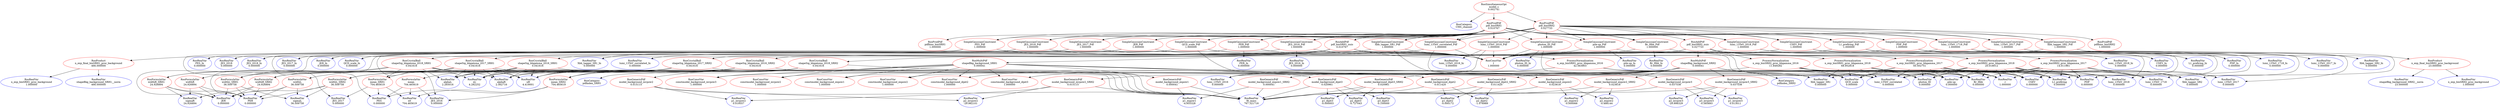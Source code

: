 digraph "model_s"{
"model_s" [ color=red, label="RooSimultaneousOpt\nmodel_s\n0.002741"];
"CMS_channel" [ color=blue, label="RooCategory\nCMS_channel"];
"pdf_binSRH1" [ color=red, label="RooProdPdf\npdf_binSRH1\n0.010767"];
"Br_Hbb_Pdf" [ color=red, label="SimpleGaussianConstraint\nBr_Hbb_Pdf\n1.000000"];
"Br_Hbb" [ color=blue, label="RooRealVar\nBr_Hbb\n0.000000"];
"Br_Hbb_In" [ color=blue, label="RooRealVar\nBr_Hbb_In\n0.000000"];
"1" [ color=red, label="RooConstVar\n1\n1.000000"];
"CSEV_Pdf" [ color=red, label="SimpleGaussianConstraint\nCSEV_Pdf\n1.000000"];
"CSEV" [ color=blue, label="RooRealVar\nCSEV\n0.000000"];
"CSEV_In" [ color=blue, label="RooRealVar\nCSEV_In\n0.000000"];
"L1_prefiring_Pdf" [ color=red, label="SimpleGaussianConstraint\nL1_prefiring_Pdf\n1.000000"];
"L1_prefiring" [ color=blue, label="RooRealVar\nL1_prefiring\n0.000000"];
"L1_prefiring_In" [ color=blue, label="RooRealVar\nL1_prefiring_In\n0.000000"];
"PDF_Pdf" [ color=red, label="SimpleGaussianConstraint\nPDF_Pdf\n1.000000"];
"PDF" [ color=blue, label="RooRealVar\nPDF\n0.000000"];
"PDF_In" [ color=blue, label="RooRealVar\nPDF_In\n0.000000"];
"QCD_scale_Pdf" [ color=red, label="SimpleGaussianConstraint\nQCD_scale_Pdf\n1.000000"];
"QCD_scale" [ color=blue, label="RooRealVar\nQCD_scale\n0.000000"];
"QCD_scale_In" [ color=blue, label="RooRealVar\nQCD_scale_In\n0.000000"];
"Xbb_tagger_SR1_Pdf" [ color=red, label="SimpleGaussianConstraint\nXbb_tagger_SR1_Pdf\n1.000000"];
"Xbb_tagger_SR1" [ color=blue, label="RooRealVar\nXbb_tagger_SR1\n0.000000"];
"Xbb_tagger_SR1_In" [ color=blue, label="RooRealVar\nXbb_tagger_SR1_In\n0.000000"];
"Xbb_tagger_SR2_Pdf" [ color=red, label="SimpleGaussianConstraint\nXbb_tagger_SR2_Pdf\n1.000000"];
"Xbb_tagger_SR2" [ color=blue, label="RooRealVar\nXbb_tagger_SR2\n0.000000"];
"Xbb_tagger_SR2_In" [ color=blue, label="RooRealVar\nXbb_tagger_SR2_In\n0.000000"];
"lumi_13TeV_1718_Pdf" [ color=red, label="SimpleGaussianConstraint\nlumi_13TeV_1718_Pdf\n1.000000"];
"lumi_13TeV_1718" [ color=blue, label="RooRealVar\nlumi_13TeV_1718\n0.000000"];
"lumi_13TeV_1718_In" [ color=blue, label="RooRealVar\nlumi_13TeV_1718_In\n0.000000"];
"lumi_13TeV_2016_Pdf" [ color=red, label="SimpleGaussianConstraint\nlumi_13TeV_2016_Pdf\n1.000000"];
"lumi_13TeV_2016" [ color=blue, label="RooRealVar\nlumi_13TeV_2016\n0.000000"];
"lumi_13TeV_2016_In" [ color=blue, label="RooRealVar\nlumi_13TeV_2016_In\n0.000000"];
"lumi_13TeV_2017_Pdf" [ color=red, label="SimpleGaussianConstraint\nlumi_13TeV_2017_Pdf\n1.000000"];
"lumi_13TeV_2017" [ color=blue, label="RooRealVar\nlumi_13TeV_2017\n0.000000"];
"lumi_13TeV_2017_In" [ color=blue, label="RooRealVar\nlumi_13TeV_2017_In\n0.000000"];
"lumi_13TeV_2018_Pdf" [ color=red, label="SimpleGaussianConstraint\nlumi_13TeV_2018_Pdf\n1.000000"];
"lumi_13TeV_2018" [ color=blue, label="RooRealVar\nlumi_13TeV_2018\n0.000000"];
"lumi_13TeV_2018_In" [ color=blue, label="RooRealVar\nlumi_13TeV_2018_In\n0.000000"];
"lumi_13TeV_correlated_Pdf" [ color=red, label="SimpleGaussianConstraint\nlumi_13TeV_correlated_Pdf\n1.000000"];
"lumi_13TeV_correlated" [ color=blue, label="RooRealVar\nlumi_13TeV_correlated\n0.000000"];
"lumi_13TeV_correlated_In" [ color=blue, label="RooRealVar\nlumi_13TeV_correlated_In\n0.000000"];
"photon_ID_Pdf" [ color=red, label="SimpleGaussianConstraint\nphoton_ID_Pdf\n1.000000"];
"photon_ID" [ color=blue, label="RooRealVar\nphoton_ID\n0.000000"];
"photon_ID_In" [ color=blue, label="RooRealVar\nphoton_ID_In\n0.000000"];
"pile-up_Pdf" [ color=red, label="SimpleGaussianConstraint\npile-up_Pdf\n1.000000"];
"pile-up" [ color=blue, label="RooRealVar\npile-up\n0.000000"];
"pile-up_In" [ color=blue, label="RooRealVar\npile-up_In\n0.000000"];
"JES_2016_Pdf" [ color=red, label="SimpleGaussianConstraint\nJES_2016_Pdf\n1.000000"];
"JES_2016" [ color=blue, label="RooRealVar\nJES_2016\n0.000000"];
"JES_2016_In" [ color=blue, label="RooRealVar\nJES_2016_In\n0.000000"];
"JES_2017_Pdf" [ color=red, label="SimpleGaussianConstraint\nJES_2017_Pdf\n1.000000"];
"JES_2017" [ color=blue, label="RooRealVar\nJES_2017\n0.000000"];
"JES_2017_In" [ color=blue, label="RooRealVar\nJES_2017_In\n0.000000"];
"JES_2018_Pdf" [ color=red, label="SimpleGaussianConstraint\nJES_2018_Pdf\n1.000000"];
"JES_2018" [ color=blue, label="RooRealVar\nJES_2018\n0.000000"];
"JES_2018_In" [ color=blue, label="RooRealVar\nJES_2018_In\n0.000000"];
"JER_Pdf" [ color=red, label="SimpleGaussianConstraint\nJER_Pdf\n1.000000"];
"JER" [ color=blue, label="RooRealVar\nJER\n0.000000"];
"JER_In" [ color=blue, label="RooRealVar\nJER_In\n0.000000"];
"PES_Pdf" [ color=red, label="SimpleGaussianConstraint\nPES_Pdf\n1.000000"];
"PES" [ color=blue, label="RooRealVar\nPES\n0.000000"];
"PES_In" [ color=blue, label="RooRealVar\nPES_In\n0.000000"];
"PER_Pdf" [ color=red, label="SimpleGaussianConstraint\nPER_Pdf\n1.000000"];
"PER" [ color=blue, label="RooRealVar\nPER\n0.000000"];
"PER_In" [ color=blue, label="RooRealVar\nPER_In\n0.000000"];
"pdf_binSRH1_nuis" [ color=red, label="RooAddPdf\npdf_binSRH1_nuis\n0.010767"];
"shapeSig_bbgamma_2016_SRH1" [ color=red, label="RooCrystalBall\nshapeSig_bbgamma_2016_SRH1\n0.041616"];
"fit_mass" [ color=blue, label="RooRealVar\nfit_mass\n767.321716"];
"mean" [ color=red, label="RooFormulaVar\nmean\n704.465619"];
"x0" [ color=blue, label="RooRealVar\nx0\n704.465619"];
"widthL" [ color=red, label="RooFormulaVar\nwidthL\n36.509758"];
"sigmaL" [ color=blue, label="RooRealVar\nsigmaL\n36.509758"];
"widthR" [ color=red, label="RooFormulaVar\nwidthR\n24.926894"];
"sigmaR" [ color=blue, label="RooRealVar\nsigmaR\n24.926894"];
"alphaL" [ color=blue, label="RooRealVar\nalphaL\n2.265016"];
"nL" [ color=blue, label="RooRealVar\nnL\n4.282252"];
"alphaR" [ color=blue, label="RooRealVar\nalphaR\n2.562716"];
"nR" [ color=blue, label="RooRealVar\nnR\n4.419001"];
"n_exp_binSRH1_proc_bbgamma_2016" [ color=red, label="ProcessNormalization\nn_exp_binSRH1_proc_bbgamma_2016\n42.563903"];
"r" [ color=blue, label="RooRealVar\nr\n1.000000"];
"shapeSig_bbgamma_2017_SRH1" [ color=red, label="RooCrystalBall\nshapeSig_bbgamma_2017_SRH1\n0.041616"];
"mean_SRH1" [ color=red, label="RooFormulaVar\nmean_SRH1\n704.465619"];
"widthL_SRH1" [ color=red, label="RooFormulaVar\nwidthL_SRH1\n36.509758"];
"widthR_SRH1" [ color=red, label="RooFormulaVar\nwidthR_SRH1\n24.926894"];
"n_exp_binSRH1_proc_bbgamma_2017" [ color=red, label="ProcessNormalization\nn_exp_binSRH1_proc_bbgamma_2017\n50.502751"];
"shapeSig_bbgamma_2018_SRH1" [ color=red, label="RooCrystalBall\nshapeSig_bbgamma_2018_SRH1\n0.041616"];
"n_exp_binSRH1_proc_bbgamma_2018" [ color=red, label="ProcessNormalization\nn_exp_binSRH1_proc_bbgamma_2018\n68.952818"];
"shapeBkg_background_SRH1" [ color=red, label="RooMultiPdf\nshapeBkg_background_SRH1\n0.000041"];
"pdfindex_SRH1" [ color=blue, label="RooCategory\npdfindex_SRH1"];
"model_background_expow1" [ color=red, label="RooGenericPdf\nmodel_background_expow1\n0.000041"];
"p1_expow1" [ color=blue, label="RooRealVar\np1_expow1\n-4.955328"];
"constmodel_background_expow1" [ color=red, label="RooConstVar\nconstmodel_background_expow1\n1.000000"];
"model_background_expow2" [ color=red, label="RooGenericPdf\nmodel_background_expow2\n0.023618"];
"p1_expow2" [ color=blue, label="RooRealVar\np1_expow2\n-0.000066"];
"p2_expow2" [ color=blue, label="RooRealVar\np2_expow2\n-0.488144"];
"constmodel_background_expow2" [ color=red, label="RooConstVar\nconstmodel_background_expow2\n1.000000"];
"model_background_dijet2" [ color=red, label="RooGenericPdf\nmodel_background_dijet2\n0.011420"];
"p1_dijet2" [ color=blue, label="RooRealVar\np1_dijet2\n-0.000172"];
"p2_dijet2" [ color=blue, label="RooRealVar\np2_dijet2\n-1.076989"];
"constmodel_background_dijet2" [ color=red, label="RooConstVar\nconstmodel_background_dijet2\n1.000000"];
"model_background_dijet3" [ color=red, label="RooGenericPdf\nmodel_background_dijet3\n0.020961"];
"p1_dijet3" [ color=blue, label="RooRealVar\np1_dijet3\n-0.000003"];
"p2_dijet3" [ color=blue, label="RooRealVar\np2_dijet3\n-0.727043"];
"p3_dijet3" [ color=blue, label="RooRealVar\np3_dijet3\n-0.100000"];
"constmodel_background_dijet3" [ color=red, label="RooConstVar\nconstmodel_background_dijet3\n1.000000"];
"model_background_invpow2" [ color=red, label="RooGenericPdf\nmodel_background_invpow2\n0.015115"];
"p1_invpow2" [ color=blue, label="RooRealVar\np1_invpow2\n0.019557"];
"p2_invpow2" [ color=blue, label="RooRealVar\np2_invpow2\n-29.982101"];
"constmodel_background_invpow2" [ color=red, label="RooConstVar\nconstmodel_background_invpow2\n1.000000"];
"model_background_invpow3" [ color=red, label="RooGenericPdf\nmodel_background_invpow3\n0.037538"];
"p1_invpow3" [ color=blue, label="RooRealVar\np1_invpow3\n0.013011"];
"p2_invpow3" [ color=blue, label="RooRealVar\np2_invpow3\n-29.998329"];
"p3_invpow3" [ color=blue, label="RooRealVar\np3_invpow3\n-0.585893"];
"constmodel_background_invpow3" [ color=red, label="RooConstVar\nconstmodel_background_invpow3\n1.000000"];
"n_exp_final_binSRH1_proc_background" [ color=red, label="RooProduct\nn_exp_final_binSRH1_proc_background\n466.000000"];
"n_exp_binSRH1_proc_background" [ color=blue, label="RooRealVar\nn_exp_binSRH1_proc_background\n1.000000"];
"shapeBkg_background_SRH1__norm" [ color=blue, label="RooRealVar\nshapeBkg_background_SRH1__norm\n466.000000"];
"pdfbins_binSRH1" [ color=red, label="RooProdPdf\npdfbins_binSRH1\n1.000000"];
"pdf_binSRH2" [ color=red, label="RooProdPdf\npdf_binSRH2\n0.027733"];
"pdf_binSRH2_nuis" [ color=red, label="RooAddPdf\npdf_binSRH2_nuis\n0.027733"];
"shapeSig_bbgamma_2016_SRH2" [ color=red, label="RooCrystalBall\nshapeSig_bbgamma_2016_SRH2\n0.041616"];
"mean_SRH2" [ color=red, label="RooFormulaVar\nmean_SRH2\n704.465619"];
"widthL_SRH2" [ color=red, label="RooFormulaVar\nwidthL_SRH2\n36.509758"];
"widthR_SRH2" [ color=red, label="RooFormulaVar\nwidthR_SRH2\n24.926894"];
"n_exp_binSRH2_proc_bbgamma_2016" [ color=red, label="ProcessNormalization\nn_exp_binSRH2_proc_bbgamma_2016\n11.849282"];
"shapeSig_bbgamma_2017_SRH2" [ color=red, label="RooCrystalBall\nshapeSig_bbgamma_2017_SRH2\n0.041616"];
"n_exp_binSRH2_proc_bbgamma_2017" [ color=red, label="ProcessNormalization\nn_exp_binSRH2_proc_bbgamma_2017\n14.011961"];
"shapeSig_bbgamma_2018_SRH2" [ color=red, label="RooCrystalBall\nshapeSig_bbgamma_2018_SRH2\n0.041616"];
"n_exp_binSRH2_proc_bbgamma_2018" [ color=red, label="ProcessNormalization\nn_exp_binSRH2_proc_bbgamma_2018\n20.018012"];
"shapeBkg_background_SRH2" [ color=red, label="RooMultiPdf\nshapeBkg_background_SRH2\n0.000041"];
"pdfindex_SRH2" [ color=blue, label="RooCategory\npdfindex_SRH2"];
"model_background_expow1_SRH2" [ color=red, label="RooGenericPdf\nmodel_background_expow1_SRH2\n0.000041"];
"model_background_expow2_SRH2" [ color=red, label="RooGenericPdf\nmodel_background_expow2_SRH2\n0.023618"];
"model_background_dijet2_SRH2" [ color=red, label="RooGenericPdf\nmodel_background_dijet2_SRH2\n0.011420"];
"model_background_dijet3_SRH2" [ color=red, label="RooGenericPdf\nmodel_background_dijet3_SRH2\n0.020961"];
"model_background_invpow2_SRH2" [ color=red, label="RooGenericPdf\nmodel_background_invpow2_SRH2\n0.015115"];
"model_background_invpow3_SRH2" [ color=red, label="RooGenericPdf\nmodel_background_invpow3_SRH2\n0.037538"];
"n_exp_final_binSRH2_proc_background" [ color=red, label="RooProduct\nn_exp_final_binSRH2_proc_background\n23.000000"];
"n_exp_binSRH2_proc_background" [ color=blue, label="RooRealVar\nn_exp_binSRH2_proc_background\n1.000000"];
"shapeBkg_background_SRH2__norm" [ color=blue, label="RooRealVar\nshapeBkg_background_SRH2__norm\n23.000000"];
"pdfbins_binSRH2" [ color=red, label="RooProdPdf\npdfbins_binSRH2\n1.000000"];
"lumi_13TeV_2018_Pdf" -> "1";
"lumi_13TeV_2018_Pdf" -> "lumi_13TeV_2018_In";
"lumi_13TeV_2018_Pdf" -> "lumi_13TeV_2018";
"n_exp_binSRH2_proc_bbgamma_2017" -> "L1_prefiring";
"n_exp_binSRH2_proc_bbgamma_2017" -> "r";
"n_exp_binSRH2_proc_bbgamma_2017" -> "Br_Hbb";
"n_exp_binSRH2_proc_bbgamma_2017" -> "PDF";
"n_exp_binSRH2_proc_bbgamma_2017" -> "Xbb_tagger_SR2";
"n_exp_binSRH2_proc_bbgamma_2017" -> "CSEV";
"n_exp_binSRH2_proc_bbgamma_2017" -> "lumi_13TeV_2017";
"n_exp_binSRH2_proc_bbgamma_2017" -> "photon_ID";
"n_exp_binSRH2_proc_bbgamma_2017" -> "pile-up";
"n_exp_binSRH2_proc_bbgamma_2017" -> "lumi_13TeV_correlated";
"n_exp_binSRH2_proc_bbgamma_2017" -> "QCD_scale";
"n_exp_binSRH2_proc_bbgamma_2017" -> "lumi_13TeV_1718";
"n_exp_binSRH1_proc_bbgamma_2016" -> "L1_prefiring";
"n_exp_binSRH1_proc_bbgamma_2016" -> "r";
"n_exp_binSRH1_proc_bbgamma_2016" -> "Br_Hbb";
"n_exp_binSRH1_proc_bbgamma_2016" -> "PDF";
"n_exp_binSRH1_proc_bbgamma_2016" -> "Xbb_tagger_SR1";
"n_exp_binSRH1_proc_bbgamma_2016" -> "lumi_13TeV_2016";
"n_exp_binSRH1_proc_bbgamma_2016" -> "CSEV";
"n_exp_binSRH1_proc_bbgamma_2016" -> "photon_ID";
"n_exp_binSRH1_proc_bbgamma_2016" -> "pile-up";
"n_exp_binSRH1_proc_bbgamma_2016" -> "lumi_13TeV_correlated";
"n_exp_binSRH1_proc_bbgamma_2016" -> "QCD_scale";
"n_exp_binSRH2_proc_bbgamma_2016" -> "L1_prefiring";
"n_exp_binSRH2_proc_bbgamma_2016" -> "r";
"n_exp_binSRH2_proc_bbgamma_2016" -> "Br_Hbb";
"n_exp_binSRH2_proc_bbgamma_2016" -> "PDF";
"n_exp_binSRH2_proc_bbgamma_2016" -> "Xbb_tagger_SR2";
"n_exp_binSRH2_proc_bbgamma_2016" -> "lumi_13TeV_2016";
"n_exp_binSRH2_proc_bbgamma_2016" -> "CSEV";
"n_exp_binSRH2_proc_bbgamma_2016" -> "photon_ID";
"n_exp_binSRH2_proc_bbgamma_2016" -> "pile-up";
"n_exp_binSRH2_proc_bbgamma_2016" -> "lumi_13TeV_correlated";
"n_exp_binSRH2_proc_bbgamma_2016" -> "QCD_scale";
"Xbb_tagger_SR1_Pdf" -> "1";
"Xbb_tagger_SR1_Pdf" -> "Xbb_tagger_SR1";
"Xbb_tagger_SR1_Pdf" -> "Xbb_tagger_SR1_In";
"CSEV_Pdf" -> "1";
"CSEV_Pdf" -> "CSEV_In";
"CSEV_Pdf" -> "CSEV";
"QCD_scale_Pdf" -> "1";
"QCD_scale_Pdf" -> "QCD_scale_In";
"QCD_scale_Pdf" -> "QCD_scale";
"PDF_Pdf" -> "1";
"PDF_Pdf" -> "PDF";
"PDF_Pdf" -> "PDF_In";
"lumi_13TeV_correlated_Pdf" -> "1";
"lumi_13TeV_correlated_Pdf" -> "lumi_13TeV_correlated_In";
"lumi_13TeV_correlated_Pdf" -> "lumi_13TeV_correlated";
"lumi_13TeV_1718_Pdf" -> "1";
"lumi_13TeV_1718_Pdf" -> "lumi_13TeV_1718_In";
"lumi_13TeV_1718_Pdf" -> "lumi_13TeV_1718";
"lumi_13TeV_2016_Pdf" -> "1";
"lumi_13TeV_2016_Pdf" -> "lumi_13TeV_2016";
"lumi_13TeV_2016_Pdf" -> "lumi_13TeV_2016_In";
"JES_2018_Pdf" -> "1";
"JES_2018_Pdf" -> "JES_2018_In";
"JES_2018_Pdf" -> "JES_2018";
"pile-up_Pdf" -> "1";
"pile-up_Pdf" -> "pile-up_In";
"pile-up_Pdf" -> "pile-up";
"photon_ID_Pdf" -> "1";
"photon_ID_Pdf" -> "photon_ID";
"photon_ID_Pdf" -> "photon_ID_In";
"JES_2017_Pdf" -> "1";
"JES_2017_Pdf" -> "JES_2017_In";
"JES_2017_Pdf" -> "JES_2017";
"Br_Hbb_Pdf" -> "1";
"Br_Hbb_Pdf" -> "Br_Hbb";
"Br_Hbb_Pdf" -> "Br_Hbb_In";
"JES_2016_Pdf" -> "1";
"JES_2016_Pdf" -> "JES_2016";
"JES_2016_Pdf" -> "JES_2016_In";
"lumi_13TeV_2017_Pdf" -> "1";
"lumi_13TeV_2017_Pdf" -> "lumi_13TeV_2017";
"lumi_13TeV_2017_Pdf" -> "lumi_13TeV_2017_In";
"L1_prefiring_Pdf" -> "1";
"L1_prefiring_Pdf" -> "L1_prefiring";
"L1_prefiring_Pdf" -> "L1_prefiring_In";
"Xbb_tagger_SR2_Pdf" -> "1";
"Xbb_tagger_SR2_Pdf" -> "Xbb_tagger_SR2";
"Xbb_tagger_SR2_Pdf" -> "Xbb_tagger_SR2_In";
"PER_Pdf" -> "1";
"PER_Pdf" -> "PER_In";
"PER_Pdf" -> "PER";
"JER_Pdf" -> "JER_In";
"JER_Pdf" -> "1";
"JER_Pdf" -> "JER";
"PES_Pdf" -> "1";
"PES_Pdf" -> "PES_In";
"PES_Pdf" -> "PES";
"n_exp_binSRH1_proc_bbgamma_2017" -> "L1_prefiring";
"n_exp_binSRH1_proc_bbgamma_2017" -> "r";
"n_exp_binSRH1_proc_bbgamma_2017" -> "Br_Hbb";
"n_exp_binSRH1_proc_bbgamma_2017" -> "PDF";
"n_exp_binSRH1_proc_bbgamma_2017" -> "Xbb_tagger_SR1";
"n_exp_binSRH1_proc_bbgamma_2017" -> "CSEV";
"n_exp_binSRH1_proc_bbgamma_2017" -> "lumi_13TeV_2017";
"n_exp_binSRH1_proc_bbgamma_2017" -> "photon_ID";
"n_exp_binSRH1_proc_bbgamma_2017" -> "pile-up";
"n_exp_binSRH1_proc_bbgamma_2017" -> "lumi_13TeV_correlated";
"n_exp_binSRH1_proc_bbgamma_2017" -> "QCD_scale";
"n_exp_binSRH1_proc_bbgamma_2017" -> "lumi_13TeV_1718";
"n_exp_binSRH2_proc_bbgamma_2018" -> "L1_prefiring";
"n_exp_binSRH2_proc_bbgamma_2018" -> "r";
"n_exp_binSRH2_proc_bbgamma_2018" -> "Br_Hbb";
"n_exp_binSRH2_proc_bbgamma_2018" -> "PDF";
"n_exp_binSRH2_proc_bbgamma_2018" -> "Xbb_tagger_SR2";
"n_exp_binSRH2_proc_bbgamma_2018" -> "CSEV";
"n_exp_binSRH2_proc_bbgamma_2018" -> "photon_ID";
"n_exp_binSRH2_proc_bbgamma_2018" -> "lumi_13TeV_2018";
"n_exp_binSRH2_proc_bbgamma_2018" -> "pile-up";
"n_exp_binSRH2_proc_bbgamma_2018" -> "lumi_13TeV_correlated";
"n_exp_binSRH2_proc_bbgamma_2018" -> "QCD_scale";
"n_exp_binSRH2_proc_bbgamma_2018" -> "lumi_13TeV_1718";
"n_exp_binSRH1_proc_bbgamma_2018" -> "L1_prefiring";
"n_exp_binSRH1_proc_bbgamma_2018" -> "r";
"n_exp_binSRH1_proc_bbgamma_2018" -> "Br_Hbb";
"n_exp_binSRH1_proc_bbgamma_2018" -> "PDF";
"n_exp_binSRH1_proc_bbgamma_2018" -> "Xbb_tagger_SR1";
"n_exp_binSRH1_proc_bbgamma_2018" -> "CSEV";
"n_exp_binSRH1_proc_bbgamma_2018" -> "photon_ID";
"n_exp_binSRH1_proc_bbgamma_2018" -> "lumi_13TeV_2018";
"n_exp_binSRH1_proc_bbgamma_2018" -> "pile-up";
"n_exp_binSRH1_proc_bbgamma_2018" -> "lumi_13TeV_correlated";
"n_exp_binSRH1_proc_bbgamma_2018" -> "QCD_scale";
"n_exp_binSRH1_proc_bbgamma_2018" -> "lumi_13TeV_1718";
"pdf_binSRH1" -> "lumi_13TeV_2018_Pdf";
"pdf_binSRH1" -> "Xbb_tagger_SR1_Pdf";
"pdf_binSRH1" -> "CSEV_Pdf";
"pdf_binSRH1" -> "QCD_scale_Pdf";
"pdf_binSRH1" -> "PDF_Pdf";
"pdf_binSRH1" -> "lumi_13TeV_correlated_Pdf";
"pdf_binSRH1" -> "lumi_13TeV_1718_Pdf";
"pdf_binSRH1" -> "lumi_13TeV_2016_Pdf";
"pdf_binSRH1" -> "JES_2018_Pdf";
"pdf_binSRH1" -> "pile-up_Pdf";
"pdf_binSRH1" -> "photon_ID_Pdf";
"pdf_binSRH1" -> "JES_2017_Pdf";
"pdf_binSRH1" -> "Br_Hbb_Pdf";
"pdf_binSRH1" -> "JES_2016_Pdf";
"pdf_binSRH1" -> "lumi_13TeV_2017_Pdf";
"pdf_binSRH1" -> "L1_prefiring_Pdf";
"pdf_binSRH1" -> "Xbb_tagger_SR2_Pdf";
"pdf_binSRH1" -> "PER_Pdf";
"pdf_binSRH1" -> "JER_Pdf";
"pdf_binSRH1" -> "PES_Pdf";
"pdf_binSRH1" -> "pdf_binSRH1_nuis";
"pdf_binSRH1" -> "pdfbins_binSRH1";
"pdf_binSRH1_nuis" -> "n_exp_binSRH1_proc_bbgamma_2016";
"pdf_binSRH1_nuis" -> "n_exp_binSRH1_proc_bbgamma_2017";
"pdf_binSRH1_nuis" -> "n_exp_binSRH1_proc_bbgamma_2018";
"pdf_binSRH1_nuis" -> "shapeSig_bbgamma_2016_SRH1";
"pdf_binSRH1_nuis" -> "shapeSig_bbgamma_2017_SRH1";
"pdf_binSRH1_nuis" -> "shapeSig_bbgamma_2018_SRH1";
"pdf_binSRH1_nuis" -> "shapeBkg_background_SRH1";
"pdf_binSRH1_nuis" -> "n_exp_final_binSRH1_proc_background";
"model_s" -> "CMS_channel";
"model_s" -> "pdf_binSRH1";
"model_s" -> "pdf_binSRH2";
"shapeSig_bbgamma_2016_SRH1" -> "fit_mass";
"shapeSig_bbgamma_2016_SRH1" -> "mean";
"shapeSig_bbgamma_2016_SRH1" -> "widthL";
"shapeSig_bbgamma_2016_SRH1" -> "widthR";
"shapeSig_bbgamma_2016_SRH1" -> "alphaL";
"shapeSig_bbgamma_2016_SRH1" -> "nL";
"shapeSig_bbgamma_2016_SRH1" -> "alphaR";
"shapeSig_bbgamma_2016_SRH1" -> "nR";
"mean" -> "JES_2016";
"mean" -> "PES";
"mean" -> "x0";
"widthL" -> "PER";
"widthL" -> "JER";
"widthL" -> "sigmaL";
"widthR" -> "PER";
"widthR" -> "JER";
"widthR" -> "sigmaR";
"shapeSig_bbgamma_2017_SRH1" -> "fit_mass";
"shapeSig_bbgamma_2017_SRH1" -> "alphaL";
"shapeSig_bbgamma_2017_SRH1" -> "nL";
"shapeSig_bbgamma_2017_SRH1" -> "alphaR";
"shapeSig_bbgamma_2017_SRH1" -> "nR";
"shapeSig_bbgamma_2017_SRH1" -> "mean_SRH1";
"shapeSig_bbgamma_2017_SRH1" -> "widthL_SRH1";
"shapeSig_bbgamma_2017_SRH1" -> "widthR_SRH1";
"mean_SRH1" -> "JES_2017";
"mean_SRH1" -> "PES";
"mean_SRH1" -> "x0";
"widthL_SRH1" -> "PER";
"widthL_SRH1" -> "JER";
"widthL_SRH1" -> "sigmaL";
"widthR_SRH1" -> "PER";
"widthR_SRH1" -> "JER";
"widthR_SRH1" -> "sigmaR";
"shapeSig_bbgamma_2018_SRH1" -> "fit_mass";
"shapeSig_bbgamma_2018_SRH1" -> "alphaL";
"shapeSig_bbgamma_2018_SRH1" -> "nL";
"shapeSig_bbgamma_2018_SRH1" -> "alphaR";
"shapeSig_bbgamma_2018_SRH1" -> "nR";
"shapeSig_bbgamma_2018_SRH1" -> "mean_SRH1";
"shapeSig_bbgamma_2018_SRH1" -> "widthL_SRH1";
"shapeSig_bbgamma_2018_SRH1" -> "widthR_SRH1";
"shapeBkg_background_SRH1" -> "constmodel_background_dijet2";
"shapeBkg_background_SRH1" -> "constmodel_background_invpow2";
"shapeBkg_background_SRH1" -> "constmodel_background_dijet3";
"shapeBkg_background_SRH1" -> "constmodel_background_expow2";
"shapeBkg_background_SRH1" -> "constmodel_background_expow1";
"shapeBkg_background_SRH1" -> "pdfindex_SRH1";
"shapeBkg_background_SRH1" -> "model_background_expow1";
"shapeBkg_background_SRH1" -> "model_background_expow2";
"shapeBkg_background_SRH1" -> "model_background_dijet2";
"shapeBkg_background_SRH1" -> "model_background_dijet3";
"shapeBkg_background_SRH1" -> "model_background_invpow2";
"shapeBkg_background_SRH1" -> "model_background_invpow3";
"shapeBkg_background_SRH1" -> "constmodel_background_invpow3";
"model_background_expow1" -> "fit_mass";
"model_background_expow1" -> "p1_expow1";
"model_background_expow2" -> "fit_mass";
"model_background_expow2" -> "p1_expow2";
"model_background_expow2" -> "p2_expow2";
"model_background_dijet2" -> "fit_mass";
"model_background_dijet2" -> "p1_dijet2";
"model_background_dijet2" -> "p2_dijet2";
"model_background_dijet3" -> "fit_mass";
"model_background_dijet3" -> "p1_dijet3";
"model_background_dijet3" -> "p2_dijet3";
"model_background_dijet3" -> "p3_dijet3";
"model_background_invpow2" -> "fit_mass";
"model_background_invpow2" -> "p1_invpow2";
"model_background_invpow2" -> "p2_invpow2";
"model_background_invpow3" -> "fit_mass";
"model_background_invpow3" -> "p1_invpow3";
"model_background_invpow3" -> "p2_invpow3";
"model_background_invpow3" -> "p3_invpow3";
"n_exp_final_binSRH1_proc_background" -> "shapeBkg_background_SRH1__norm";
"n_exp_final_binSRH1_proc_background" -> "n_exp_binSRH1_proc_background";
"pdf_binSRH2" -> "lumi_13TeV_2018_Pdf";
"pdf_binSRH2" -> "Xbb_tagger_SR1_Pdf";
"pdf_binSRH2" -> "CSEV_Pdf";
"pdf_binSRH2" -> "QCD_scale_Pdf";
"pdf_binSRH2" -> "PDF_Pdf";
"pdf_binSRH2" -> "lumi_13TeV_correlated_Pdf";
"pdf_binSRH2" -> "lumi_13TeV_1718_Pdf";
"pdf_binSRH2" -> "lumi_13TeV_2016_Pdf";
"pdf_binSRH2" -> "JES_2018_Pdf";
"pdf_binSRH2" -> "pile-up_Pdf";
"pdf_binSRH2" -> "photon_ID_Pdf";
"pdf_binSRH2" -> "JES_2017_Pdf";
"pdf_binSRH2" -> "Br_Hbb_Pdf";
"pdf_binSRH2" -> "JES_2016_Pdf";
"pdf_binSRH2" -> "lumi_13TeV_2017_Pdf";
"pdf_binSRH2" -> "L1_prefiring_Pdf";
"pdf_binSRH2" -> "Xbb_tagger_SR2_Pdf";
"pdf_binSRH2" -> "PER_Pdf";
"pdf_binSRH2" -> "JER_Pdf";
"pdf_binSRH2" -> "PES_Pdf";
"pdf_binSRH2" -> "pdf_binSRH2_nuis";
"pdf_binSRH2" -> "pdfbins_binSRH2";
"pdf_binSRH2_nuis" -> "n_exp_binSRH2_proc_bbgamma_2017";
"pdf_binSRH2_nuis" -> "n_exp_binSRH2_proc_bbgamma_2016";
"pdf_binSRH2_nuis" -> "n_exp_binSRH2_proc_bbgamma_2018";
"pdf_binSRH2_nuis" -> "shapeSig_bbgamma_2016_SRH2";
"pdf_binSRH2_nuis" -> "shapeSig_bbgamma_2017_SRH2";
"pdf_binSRH2_nuis" -> "shapeSig_bbgamma_2018_SRH2";
"pdf_binSRH2_nuis" -> "shapeBkg_background_SRH2";
"pdf_binSRH2_nuis" -> "n_exp_final_binSRH2_proc_background";
"shapeSig_bbgamma_2016_SRH2" -> "fit_mass";
"shapeSig_bbgamma_2016_SRH2" -> "alphaL";
"shapeSig_bbgamma_2016_SRH2" -> "nL";
"shapeSig_bbgamma_2016_SRH2" -> "alphaR";
"shapeSig_bbgamma_2016_SRH2" -> "nR";
"shapeSig_bbgamma_2016_SRH2" -> "mean_SRH2";
"shapeSig_bbgamma_2016_SRH2" -> "widthL_SRH2";
"shapeSig_bbgamma_2016_SRH2" -> "widthR_SRH2";
"mean_SRH2" -> "JES_2016";
"mean_SRH2" -> "PES";
"mean_SRH2" -> "x0";
"widthL_SRH2" -> "PER";
"widthL_SRH2" -> "JER";
"widthL_SRH2" -> "sigmaL";
"widthR_SRH2" -> "PER";
"widthR_SRH2" -> "JER";
"widthR_SRH2" -> "sigmaR";
"shapeSig_bbgamma_2017_SRH2" -> "fit_mass";
"shapeSig_bbgamma_2017_SRH2" -> "alphaL";
"shapeSig_bbgamma_2017_SRH2" -> "nL";
"shapeSig_bbgamma_2017_SRH2" -> "alphaR";
"shapeSig_bbgamma_2017_SRH2" -> "nR";
"shapeSig_bbgamma_2017_SRH2" -> "mean_SRH2";
"shapeSig_bbgamma_2017_SRH2" -> "widthL_SRH2";
"shapeSig_bbgamma_2017_SRH2" -> "widthR_SRH2";
"shapeSig_bbgamma_2018_SRH2" -> "fit_mass";
"shapeSig_bbgamma_2018_SRH2" -> "alphaL";
"shapeSig_bbgamma_2018_SRH2" -> "nL";
"shapeSig_bbgamma_2018_SRH2" -> "alphaR";
"shapeSig_bbgamma_2018_SRH2" -> "nR";
"shapeSig_bbgamma_2018_SRH2" -> "mean_SRH2";
"shapeSig_bbgamma_2018_SRH2" -> "widthL_SRH2";
"shapeSig_bbgamma_2018_SRH2" -> "widthR_SRH2";
"shapeBkg_background_SRH2" -> "constmodel_background_dijet2";
"shapeBkg_background_SRH2" -> "constmodel_background_invpow2";
"shapeBkg_background_SRH2" -> "constmodel_background_dijet3";
"shapeBkg_background_SRH2" -> "pdfindex_SRH2";
"shapeBkg_background_SRH2" -> "constmodel_background_expow2";
"shapeBkg_background_SRH2" -> "constmodel_background_expow1";
"shapeBkg_background_SRH2" -> "constmodel_background_invpow3";
"shapeBkg_background_SRH2" -> "model_background_expow1_SRH2";
"shapeBkg_background_SRH2" -> "model_background_expow2_SRH2";
"shapeBkg_background_SRH2" -> "model_background_dijet2_SRH2";
"shapeBkg_background_SRH2" -> "model_background_dijet3_SRH2";
"shapeBkg_background_SRH2" -> "model_background_invpow2_SRH2";
"shapeBkg_background_SRH2" -> "model_background_invpow3_SRH2";
"model_background_expow1_SRH2" -> "fit_mass";
"model_background_expow1_SRH2" -> "p1_expow1";
"model_background_expow2_SRH2" -> "fit_mass";
"model_background_expow2_SRH2" -> "p1_expow2";
"model_background_expow2_SRH2" -> "p2_expow2";
"model_background_dijet2_SRH2" -> "fit_mass";
"model_background_dijet2_SRH2" -> "p1_dijet2";
"model_background_dijet2_SRH2" -> "p2_dijet2";
"model_background_dijet3_SRH2" -> "fit_mass";
"model_background_dijet3_SRH2" -> "p1_dijet3";
"model_background_dijet3_SRH2" -> "p2_dijet3";
"model_background_dijet3_SRH2" -> "p3_dijet3";
"model_background_invpow2_SRH2" -> "fit_mass";
"model_background_invpow2_SRH2" -> "p1_invpow2";
"model_background_invpow2_SRH2" -> "p2_invpow2";
"model_background_invpow3_SRH2" -> "fit_mass";
"model_background_invpow3_SRH2" -> "p1_invpow3";
"model_background_invpow3_SRH2" -> "p2_invpow3";
"model_background_invpow3_SRH2" -> "p3_invpow3";
"n_exp_final_binSRH2_proc_background" -> "shapeBkg_background_SRH2__norm";
"n_exp_final_binSRH2_proc_background" -> "n_exp_binSRH2_proc_background";
}
